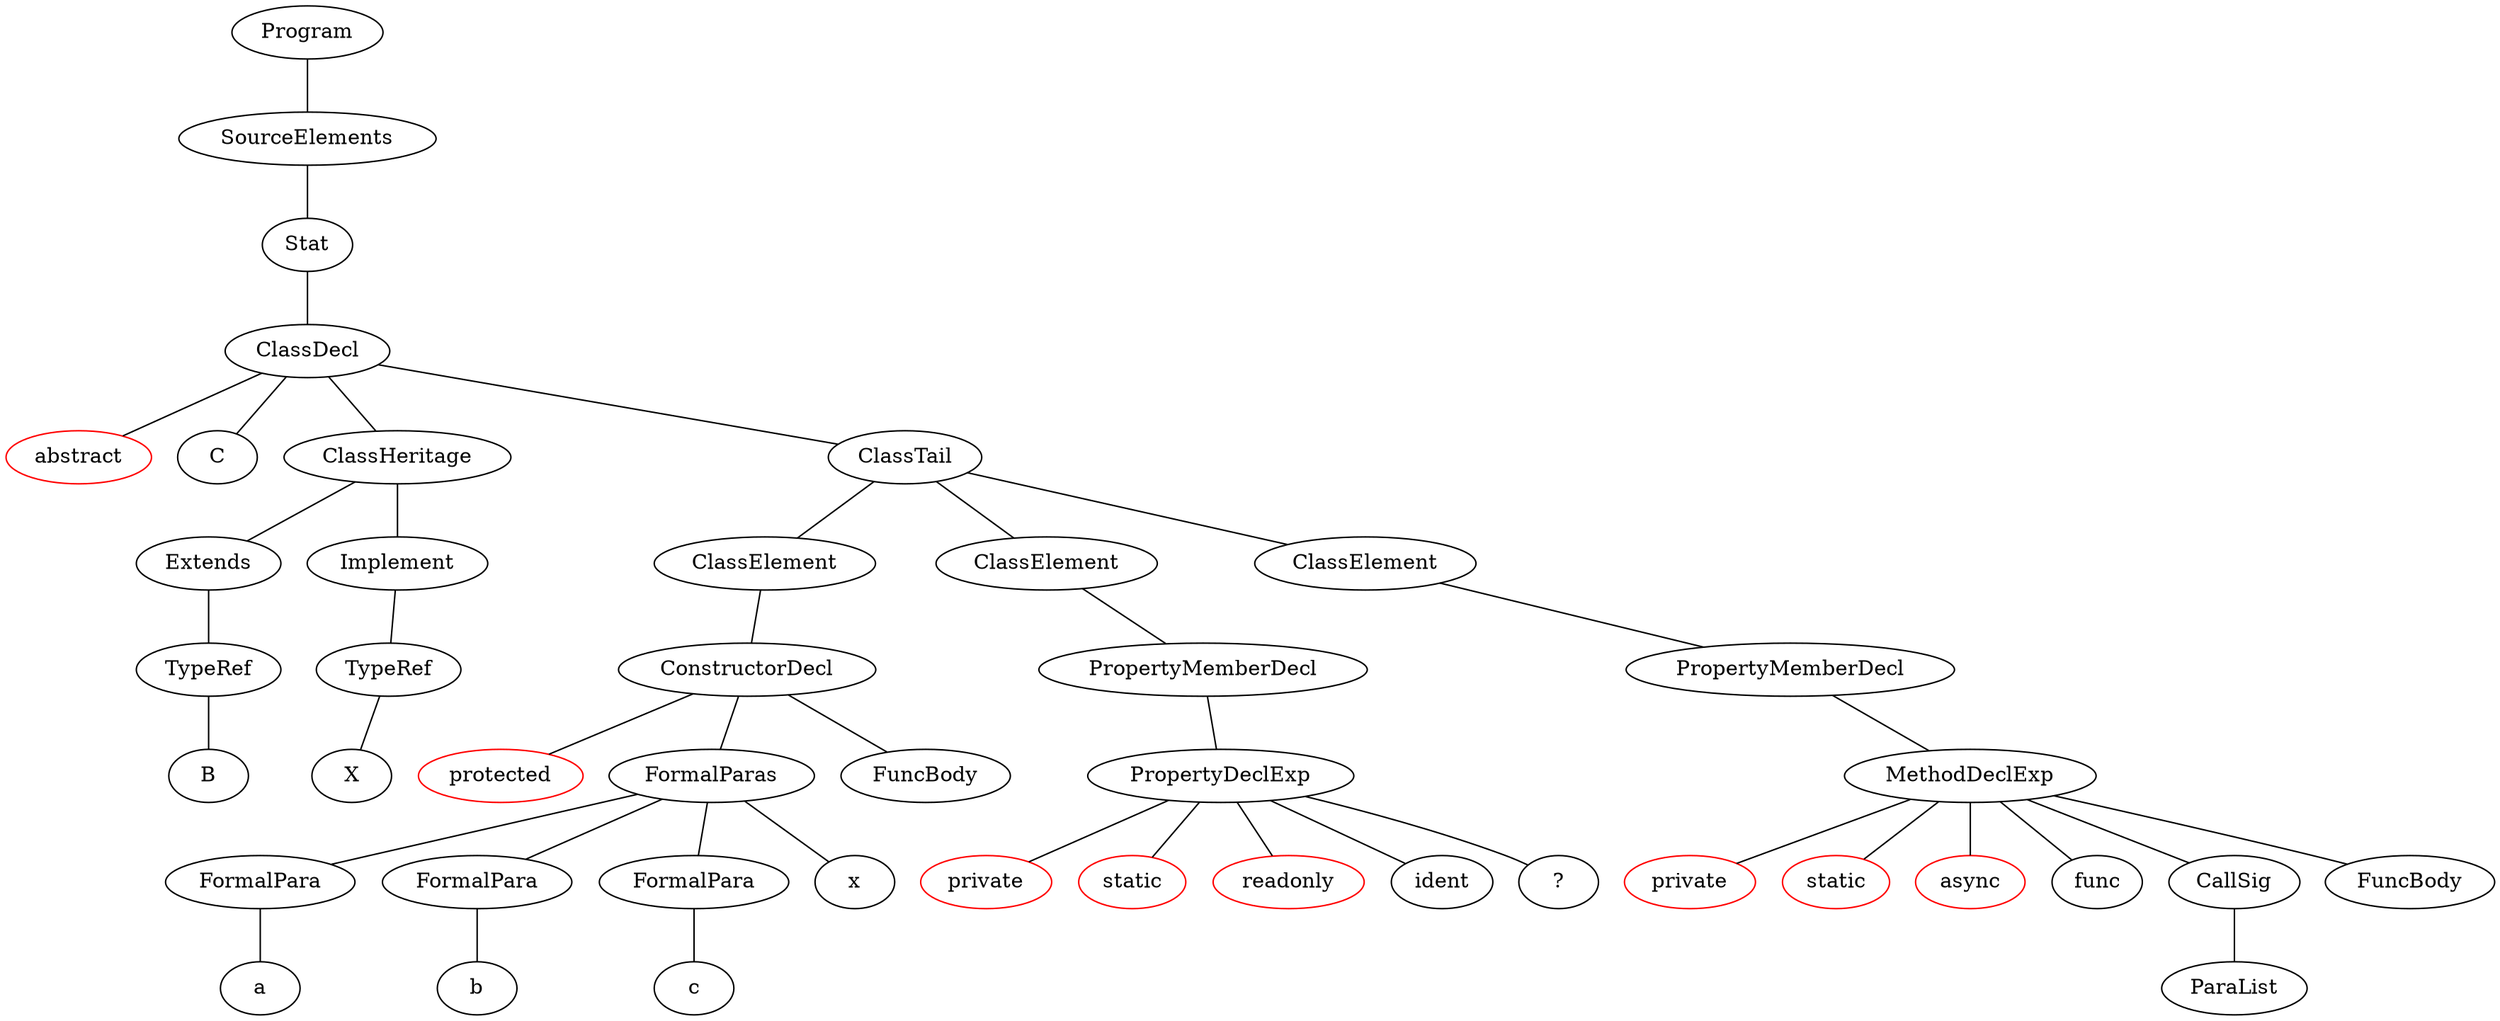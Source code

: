 graph vis {
	node81[label="Program"]
	node81 -- node44
	node44[label="SourceElements"]
	node44 -- node43
	node43[label="Stat"]
	node43 -- node42
	node42[label="ClassDecl"]
	node42 -- node1
	node1[label="abstract", color=red]
	node42 -- node2
	node2[label="C"]
	node42 -- node9
	node9[label="ClassHeritage"]
	node9 -- node5
	node5[label="Extends"]
	node5 -- node4
	node4[label="TypeRef"]
	node4 -- node3
	node3[label="B"]
	node9 -- node8
	node8[label="Implement"]
	node8 -- node7
	node7[label="TypeRef"]
	node7 -- node6
	node6[label="X"]
	node42 -- node41
	node41[label="ClassTail"]
	node41 -- node21
	node21[label="ClassElement"]
	node21 -- node20
	node20[label="ConstructorDecl"]
	node20 -- node10
	node10[label="protected", color=red]
	node20 -- node18
	node18[label="FormalParas"]
	node18 -- node12
	node12[label="FormalPara"]
	node12 -- node11
	node11[label="a"]
	node18 -- node14
	node14[label="FormalPara"]
	node14 -- node13
	node13[label="b"]
	node18 -- node16
	node16[label="FormalPara"]
	node16 -- node15
	node15[label="c"]
	node18 -- node17
	node17[label="x"]
	node20 -- node19
	node19[label="FuncBody"]
	node41 -- node29
	node29[label="ClassElement"]
	node29 -- node28
	node28[label="PropertyMemberDecl"]
	node28 -- node27
	node27[label="PropertyDeclExp"]
	node27 -- node22
	node22[label="private", color=red]
	node27 -- node23
	node23[label="static", color=red]
	node27 -- node24
	node24[label="readonly", color=red]
	node27 -- node25
	node25[label="ident"]
	node27 -- node26
	node26[label="?"]
	node41 -- node40
	node40[label="ClassElement"]
	node40 -- node39
	node39[label="PropertyMemberDecl"]
	node39 -- node38
	node38[label="MethodDeclExp"]
	node38 -- node32
	node32[label="private", color=red]
	node38 -- node33
	node33[label="static", color=red]
	node38 -- node34
	node34[label="async", color=red]
	node38 -- node35
	node35[label="func"]
	node38 -- node36
	node36[label="CallSig"]
	node36 -- node0
	node0[label="ParaList"]
	node38 -- node37
	node37[label="FuncBody"]
}
